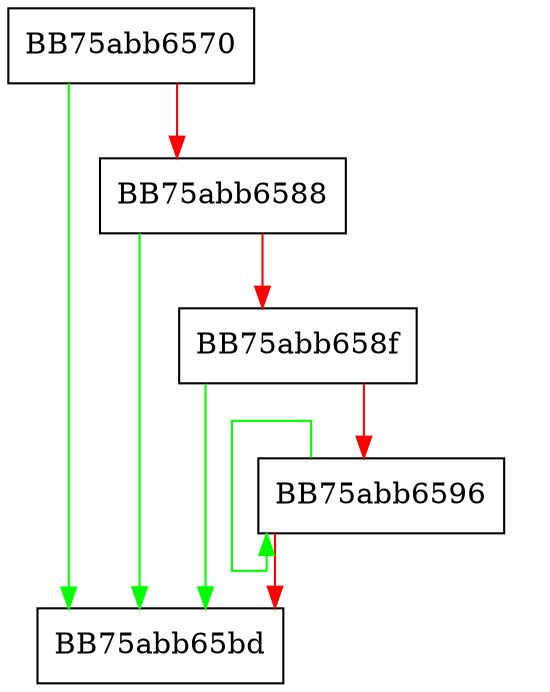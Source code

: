 digraph cleanup {
  node [shape="box"];
  graph [splines=ortho];
  BB75abb6570 -> BB75abb65bd [color="green"];
  BB75abb6570 -> BB75abb6588 [color="red"];
  BB75abb6588 -> BB75abb65bd [color="green"];
  BB75abb6588 -> BB75abb658f [color="red"];
  BB75abb658f -> BB75abb65bd [color="green"];
  BB75abb658f -> BB75abb6596 [color="red"];
  BB75abb6596 -> BB75abb6596 [color="green"];
  BB75abb6596 -> BB75abb65bd [color="red"];
}